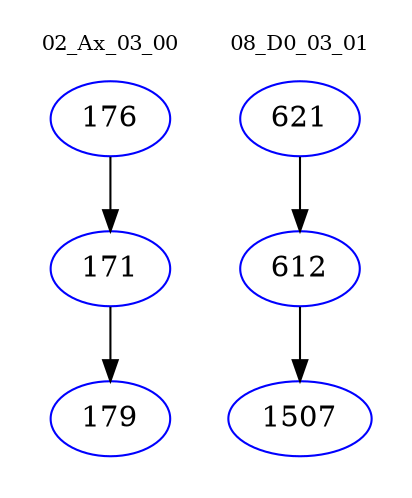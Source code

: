 digraph{
subgraph cluster_0 {
color = white
label = "02_Ax_03_00";
fontsize=10;
T0_176 [label="176", color="blue"]
T0_176 -> T0_171 [color="black"]
T0_171 [label="171", color="blue"]
T0_171 -> T0_179 [color="black"]
T0_179 [label="179", color="blue"]
}
subgraph cluster_1 {
color = white
label = "08_D0_03_01";
fontsize=10;
T1_621 [label="621", color="blue"]
T1_621 -> T1_612 [color="black"]
T1_612 [label="612", color="blue"]
T1_612 -> T1_1507 [color="black"]
T1_1507 [label="1507", color="blue"]
}
}

